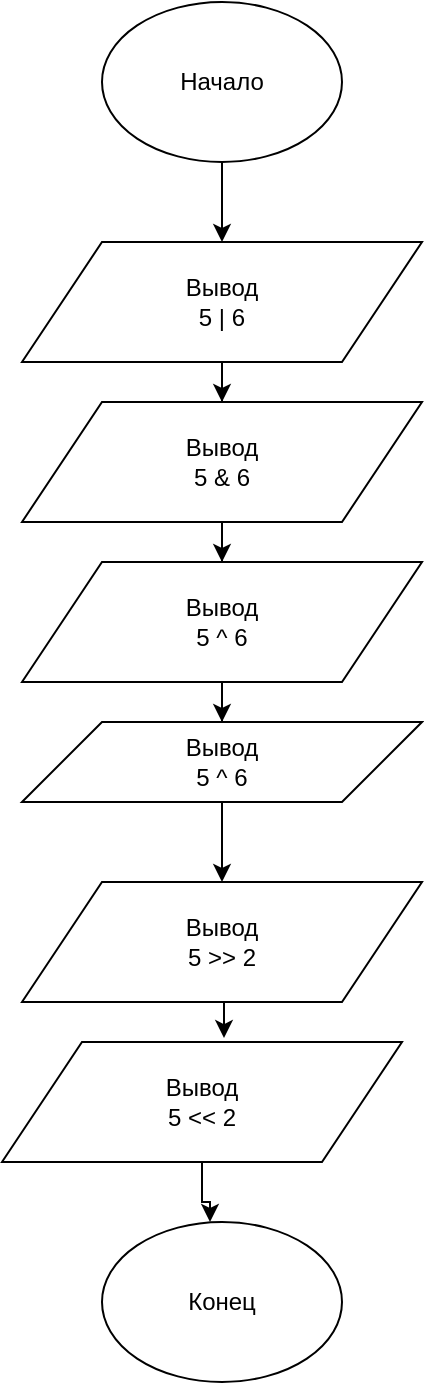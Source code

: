 <mxfile version="12.7.0" type="github" pages="4">
  <diagram id="YaBBu2WnJ9wpjTV0d0c0" name="les_1_task1">
    <mxGraphModel dx="750" dy="757" grid="1" gridSize="10" guides="1" tooltips="1" connect="1" arrows="1" fold="1" page="1" pageScale="1" pageWidth="827" pageHeight="1169" math="0" shadow="0">
      <root>
        <mxCell id="0"/>
        <mxCell id="1" parent="0"/>
        <mxCell id="82__e-P-q2fNU4EL_YBm-3" style="edgeStyle=orthogonalEdgeStyle;rounded=0;orthogonalLoop=1;jettySize=auto;html=1;exitX=0.5;exitY=1;exitDx=0;exitDy=0;entryX=0.5;entryY=0;entryDx=0;entryDy=0;" edge="1" parent="1" source="82__e-P-q2fNU4EL_YBm-1" target="82__e-P-q2fNU4EL_YBm-10">
          <mxGeometry relative="1" as="geometry">
            <mxPoint x="380" y="150" as="targetPoint"/>
          </mxGeometry>
        </mxCell>
        <mxCell id="82__e-P-q2fNU4EL_YBm-1" value="Начало" style="ellipse;whiteSpace=wrap;html=1;" vertex="1" parent="1">
          <mxGeometry x="320" y="50" width="120" height="80" as="geometry"/>
        </mxCell>
        <mxCell id="82__e-P-q2fNU4EL_YBm-5" style="edgeStyle=orthogonalEdgeStyle;rounded=0;orthogonalLoop=1;jettySize=auto;html=1;exitX=0.5;exitY=1;exitDx=0;exitDy=0;entryX=0.5;entryY=0;entryDx=0;entryDy=0;" edge="1" parent="1">
          <mxGeometry relative="1" as="geometry">
            <mxPoint x="380" y="210" as="sourcePoint"/>
            <mxPoint x="380" y="280" as="targetPoint"/>
          </mxGeometry>
        </mxCell>
        <mxCell id="82__e-P-q2fNU4EL_YBm-13" style="edgeStyle=orthogonalEdgeStyle;rounded=0;orthogonalLoop=1;jettySize=auto;html=1;exitX=0.5;exitY=1;exitDx=0;exitDy=0;" edge="1" parent="1" source="82__e-P-q2fNU4EL_YBm-10" target="82__e-P-q2fNU4EL_YBm-11">
          <mxGeometry relative="1" as="geometry"/>
        </mxCell>
        <mxCell id="82__e-P-q2fNU4EL_YBm-10" value="Вывод&lt;br&gt;&lt;div&gt;5 | 6&lt;/div&gt;" style="shape=parallelogram;perimeter=parallelogramPerimeter;whiteSpace=wrap;html=1;" vertex="1" parent="1">
          <mxGeometry x="280" y="170" width="200" height="60" as="geometry"/>
        </mxCell>
        <mxCell id="82__e-P-q2fNU4EL_YBm-14" style="edgeStyle=orthogonalEdgeStyle;rounded=0;orthogonalLoop=1;jettySize=auto;html=1;exitX=0.5;exitY=1;exitDx=0;exitDy=0;" edge="1" parent="1" source="82__e-P-q2fNU4EL_YBm-11" target="82__e-P-q2fNU4EL_YBm-12">
          <mxGeometry relative="1" as="geometry"/>
        </mxCell>
        <mxCell id="82__e-P-q2fNU4EL_YBm-11" value="Вывод&lt;br&gt;&lt;div&gt;5 &amp;amp; 6&lt;/div&gt;" style="shape=parallelogram;perimeter=parallelogramPerimeter;whiteSpace=wrap;html=1;" vertex="1" parent="1">
          <mxGeometry x="280" y="250" width="200" height="60" as="geometry"/>
        </mxCell>
        <mxCell id="82__e-P-q2fNU4EL_YBm-16" style="edgeStyle=orthogonalEdgeStyle;rounded=0;orthogonalLoop=1;jettySize=auto;html=1;exitX=0.5;exitY=1;exitDx=0;exitDy=0;" edge="1" parent="1" source="82__e-P-q2fNU4EL_YBm-12" target="82__e-P-q2fNU4EL_YBm-15">
          <mxGeometry relative="1" as="geometry"/>
        </mxCell>
        <mxCell id="82__e-P-q2fNU4EL_YBm-12" value="Вывод&lt;br&gt;&lt;div&gt;5 ^ 6&lt;/div&gt;" style="shape=parallelogram;perimeter=parallelogramPerimeter;whiteSpace=wrap;html=1;" vertex="1" parent="1">
          <mxGeometry x="280" y="330" width="200" height="60" as="geometry"/>
        </mxCell>
        <mxCell id="82__e-P-q2fNU4EL_YBm-19" style="edgeStyle=orthogonalEdgeStyle;rounded=0;orthogonalLoop=1;jettySize=auto;html=1;entryX=0.5;entryY=0;entryDx=0;entryDy=0;" edge="1" parent="1" source="82__e-P-q2fNU4EL_YBm-15" target="82__e-P-q2fNU4EL_YBm-17">
          <mxGeometry relative="1" as="geometry"/>
        </mxCell>
        <mxCell id="82__e-P-q2fNU4EL_YBm-15" value="Вывод&lt;br&gt;&lt;div&gt;5 ^ 6&lt;br&gt;&lt;/div&gt;" style="shape=parallelogram;perimeter=parallelogramPerimeter;whiteSpace=wrap;html=1;" vertex="1" parent="1">
          <mxGeometry x="280" y="410" width="200" height="40" as="geometry"/>
        </mxCell>
        <mxCell id="82__e-P-q2fNU4EL_YBm-20" style="edgeStyle=orthogonalEdgeStyle;rounded=0;orthogonalLoop=1;jettySize=auto;html=1;exitX=0.5;exitY=1;exitDx=0;exitDy=0;entryX=0.555;entryY=-0.033;entryDx=0;entryDy=0;entryPerimeter=0;" edge="1" parent="1" source="82__e-P-q2fNU4EL_YBm-17" target="82__e-P-q2fNU4EL_YBm-18">
          <mxGeometry relative="1" as="geometry"/>
        </mxCell>
        <mxCell id="82__e-P-q2fNU4EL_YBm-17" value="Вывод&lt;br&gt;&lt;div&gt;5 &amp;gt;&amp;gt; 2&lt;br&gt;&lt;/div&gt;" style="shape=parallelogram;perimeter=parallelogramPerimeter;whiteSpace=wrap;html=1;" vertex="1" parent="1">
          <mxGeometry x="280" y="490" width="200" height="60" as="geometry"/>
        </mxCell>
        <mxCell id="82__e-P-q2fNU4EL_YBm-24" style="edgeStyle=orthogonalEdgeStyle;rounded=0;orthogonalLoop=1;jettySize=auto;html=1;entryX=0.45;entryY=0;entryDx=0;entryDy=0;entryPerimeter=0;" edge="1" parent="1" source="82__e-P-q2fNU4EL_YBm-18" target="82__e-P-q2fNU4EL_YBm-21">
          <mxGeometry relative="1" as="geometry"/>
        </mxCell>
        <mxCell id="82__e-P-q2fNU4EL_YBm-18" value="Вывод&lt;br&gt;&lt;div&gt;5 &amp;lt;&amp;lt; 2&lt;br&gt;&lt;/div&gt;" style="shape=parallelogram;perimeter=parallelogramPerimeter;whiteSpace=wrap;html=1;" vertex="1" parent="1">
          <mxGeometry x="270" y="570" width="200" height="60" as="geometry"/>
        </mxCell>
        <mxCell id="82__e-P-q2fNU4EL_YBm-21" value="Конец" style="ellipse;whiteSpace=wrap;html=1;" vertex="1" parent="1">
          <mxGeometry x="320" y="660" width="120" height="80" as="geometry"/>
        </mxCell>
      </root>
    </mxGraphModel>
  </diagram>
  <diagram id="mPgqT0AFrsclIj7CpF9H" name="les_1_task2">
    <mxGraphModel dx="527" dy="891" grid="1" gridSize="10" guides="1" tooltips="1" connect="1" arrows="1" fold="1" page="1" pageScale="1" pageWidth="826" pageHeight="1169" math="0" shadow="0">
      <root>
        <mxCell id="St0HZpNQQrFdOE8dVEdz-0"/>
        <mxCell id="St0HZpNQQrFdOE8dVEdz-1" parent="St0HZpNQQrFdOE8dVEdz-0"/>
        <mxCell id="St0HZpNQQrFdOE8dVEdz-4" style="edgeStyle=orthogonalEdgeStyle;rounded=0;orthogonalLoop=1;jettySize=auto;html=1;exitX=0.5;exitY=1;exitDx=0;exitDy=0;" edge="1" parent="St0HZpNQQrFdOE8dVEdz-1" source="St0HZpNQQrFdOE8dVEdz-2" target="St0HZpNQQrFdOE8dVEdz-3">
          <mxGeometry relative="1" as="geometry"/>
        </mxCell>
        <mxCell id="St0HZpNQQrFdOE8dVEdz-2" value="Начало" style="ellipse;whiteSpace=wrap;html=1;" vertex="1" parent="St0HZpNQQrFdOE8dVEdz-1">
          <mxGeometry x="352.12" y="110" width="120" height="80" as="geometry"/>
        </mxCell>
        <mxCell id="St0HZpNQQrFdOE8dVEdz-10" style="edgeStyle=orthogonalEdgeStyle;rounded=0;orthogonalLoop=1;jettySize=auto;html=1;entryX=0.5;entryY=0;entryDx=0;entryDy=0;" edge="1" parent="St0HZpNQQrFdOE8dVEdz-1" source="St0HZpNQQrFdOE8dVEdz-3" target="St0HZpNQQrFdOE8dVEdz-8">
          <mxGeometry relative="1" as="geometry"/>
        </mxCell>
        <mxCell id="St0HZpNQQrFdOE8dVEdz-3" value="&lt;div&gt;Ввод&lt;/div&gt;x1, y1, x2, y2" style="shape=parallelogram;perimeter=parallelogramPerimeter;whiteSpace=wrap;html=1;" vertex="1" parent="St0HZpNQQrFdOE8dVEdz-1">
          <mxGeometry x="352.12" y="240" width="120" height="60" as="geometry"/>
        </mxCell>
        <mxCell id="St0HZpNQQrFdOE8dVEdz-14" style="edgeStyle=orthogonalEdgeStyle;rounded=0;orthogonalLoop=1;jettySize=auto;html=1;entryX=0.5;entryY=0;entryDx=0;entryDy=0;" edge="1" parent="St0HZpNQQrFdOE8dVEdz-1" source="St0HZpNQQrFdOE8dVEdz-6" target="St0HZpNQQrFdOE8dVEdz-13">
          <mxGeometry relative="1" as="geometry"/>
        </mxCell>
        <mxCell id="St0HZpNQQrFdOE8dVEdz-6" value="&lt;div&gt;Вывод&lt;/div&gt;&lt;div&gt;y = kx + b&lt;br&gt;&lt;/div&gt;" style="shape=parallelogram;perimeter=parallelogramPerimeter;whiteSpace=wrap;html=1;" vertex="1" parent="St0HZpNQQrFdOE8dVEdz-1">
          <mxGeometry x="352.18" y="510" width="120" height="60" as="geometry"/>
        </mxCell>
        <mxCell id="St0HZpNQQrFdOE8dVEdz-11" style="edgeStyle=orthogonalEdgeStyle;rounded=0;orthogonalLoop=1;jettySize=auto;html=1;exitX=0.5;exitY=1;exitDx=0;exitDy=0;entryX=0.5;entryY=0;entryDx=0;entryDy=0;" edge="1" parent="St0HZpNQQrFdOE8dVEdz-1" source="St0HZpNQQrFdOE8dVEdz-8" target="St0HZpNQQrFdOE8dVEdz-9">
          <mxGeometry relative="1" as="geometry"/>
        </mxCell>
        <mxCell id="St0HZpNQQrFdOE8dVEdz-8" value="k = (y1-y2)/(x1-x2)" style="rounded=0;whiteSpace=wrap;html=1;" vertex="1" parent="St0HZpNQQrFdOE8dVEdz-1">
          <mxGeometry x="352" y="330" width="120" height="60" as="geometry"/>
        </mxCell>
        <mxCell id="St0HZpNQQrFdOE8dVEdz-12" style="edgeStyle=orthogonalEdgeStyle;rounded=0;orthogonalLoop=1;jettySize=auto;html=1;exitX=0.5;exitY=1;exitDx=0;exitDy=0;entryX=0.5;entryY=0;entryDx=0;entryDy=0;" edge="1" parent="St0HZpNQQrFdOE8dVEdz-1" source="St0HZpNQQrFdOE8dVEdz-9" target="St0HZpNQQrFdOE8dVEdz-6">
          <mxGeometry relative="1" as="geometry"/>
        </mxCell>
        <mxCell id="St0HZpNQQrFdOE8dVEdz-9" value="b = y2 - kx2" style="rounded=0;whiteSpace=wrap;html=1;" vertex="1" parent="St0HZpNQQrFdOE8dVEdz-1">
          <mxGeometry x="352" y="420" width="120" height="60" as="geometry"/>
        </mxCell>
        <mxCell id="St0HZpNQQrFdOE8dVEdz-13" value="Конец" style="ellipse;whiteSpace=wrap;html=1;" vertex="1" parent="St0HZpNQQrFdOE8dVEdz-1">
          <mxGeometry x="352" y="620" width="120" height="80" as="geometry"/>
        </mxCell>
      </root>
    </mxGraphModel>
  </diagram>
  <diagram id="UaP6BT2xlU4XX5Bij95w" name="les_1_task3">
    <mxGraphModel dx="448" dy="757" grid="1" gridSize="10" guides="1" tooltips="1" connect="1" arrows="1" fold="1" page="1" pageScale="1" pageWidth="826" pageHeight="1169" math="0" shadow="0">
      <root>
        <mxCell id="j7mpf0ukL9SEayOR3bIo-0"/>
        <mxCell id="j7mpf0ukL9SEayOR3bIo-1" parent="j7mpf0ukL9SEayOR3bIo-0"/>
        <mxCell id="j7mpf0ukL9SEayOR3bIo-4" style="edgeStyle=orthogonalEdgeStyle;rounded=0;orthogonalLoop=1;jettySize=auto;html=1;exitX=0.5;exitY=1;exitDx=0;exitDy=0;entryX=0.5;entryY=0;entryDx=0;entryDy=0;" edge="1" parent="j7mpf0ukL9SEayOR3bIo-1" source="j7mpf0ukL9SEayOR3bIo-2" target="j7mpf0ukL9SEayOR3bIo-3">
          <mxGeometry relative="1" as="geometry"/>
        </mxCell>
        <mxCell id="j7mpf0ukL9SEayOR3bIo-2" value="Начало" style="ellipse;whiteSpace=wrap;html=1;" vertex="1" parent="j7mpf0ukL9SEayOR3bIo-1">
          <mxGeometry x="353" y="80" width="120" height="80" as="geometry"/>
        </mxCell>
        <mxCell id="j7mpf0ukL9SEayOR3bIo-6" style="edgeStyle=orthogonalEdgeStyle;rounded=0;orthogonalLoop=1;jettySize=auto;html=1;exitX=0.5;exitY=1;exitDx=0;exitDy=0;entryX=0.5;entryY=0;entryDx=0;entryDy=0;" edge="1" parent="j7mpf0ukL9SEayOR3bIo-1" source="j7mpf0ukL9SEayOR3bIo-3" target="j7mpf0ukL9SEayOR3bIo-20">
          <mxGeometry relative="1" as="geometry">
            <mxPoint x="413" y="310" as="targetPoint"/>
          </mxGeometry>
        </mxCell>
        <mxCell id="j7mpf0ukL9SEayOR3bIo-3" value="&lt;div&gt;Ввод&lt;/div&gt;&lt;div&gt;a, b&lt;br&gt;&lt;/div&gt;" style="shape=parallelogram;perimeter=parallelogramPerimeter;whiteSpace=wrap;html=1;" vertex="1" parent="j7mpf0ukL9SEayOR3bIo-1">
          <mxGeometry x="353" y="210" width="120" height="60" as="geometry"/>
        </mxCell>
        <mxCell id="j7mpf0ukL9SEayOR3bIo-31" style="edgeStyle=orthogonalEdgeStyle;rounded=0;orthogonalLoop=1;jettySize=auto;html=1;exitX=0.5;exitY=1;exitDx=0;exitDy=0;" edge="1" parent="j7mpf0ukL9SEayOR3bIo-1" source="j7mpf0ukL9SEayOR3bIo-14">
          <mxGeometry relative="1" as="geometry">
            <mxPoint x="410" y="760" as="targetPoint"/>
          </mxGeometry>
        </mxCell>
        <mxCell id="j7mpf0ukL9SEayOR3bIo-14" value="&lt;div&gt;Вывод&lt;/div&gt;&lt;div&gt;random.float(a,b)&lt;br&gt;&lt;/div&gt;" style="shape=parallelogram;perimeter=parallelogramPerimeter;whiteSpace=wrap;html=1;" vertex="1" parent="j7mpf0ukL9SEayOR3bIo-1">
          <mxGeometry x="280" y="550" width="157" height="60" as="geometry"/>
        </mxCell>
        <mxCell id="j7mpf0ukL9SEayOR3bIo-32" style="edgeStyle=orthogonalEdgeStyle;rounded=0;orthogonalLoop=1;jettySize=auto;html=1;exitX=0.5;exitY=1;exitDx=0;exitDy=0;entryX=0.5;entryY=0;entryDx=0;entryDy=0;" edge="1" parent="j7mpf0ukL9SEayOR3bIo-1" source="j7mpf0ukL9SEayOR3bIo-15" target="j7mpf0ukL9SEayOR3bIo-18">
          <mxGeometry relative="1" as="geometry"/>
        </mxCell>
        <mxCell id="j7mpf0ukL9SEayOR3bIo-15" value="&lt;div&gt;Вывод&lt;/div&gt;&lt;div&gt;random.int(a,b)&lt;/div&gt;" style="shape=parallelogram;perimeter=parallelogramPerimeter;whiteSpace=wrap;html=1;" vertex="1" parent="j7mpf0ukL9SEayOR3bIo-1">
          <mxGeometry x="495.75" y="450" width="165.5" height="60" as="geometry"/>
        </mxCell>
        <mxCell id="j7mpf0ukL9SEayOR3bIo-19" style="edgeStyle=orthogonalEdgeStyle;rounded=0;orthogonalLoop=1;jettySize=auto;html=1;exitX=0.5;exitY=1;exitDx=0;exitDy=0;" edge="1" parent="j7mpf0ukL9SEayOR3bIo-1" target="j7mpf0ukL9SEayOR3bIo-18">
          <mxGeometry relative="1" as="geometry">
            <mxPoint x="413" y="720" as="sourcePoint"/>
          </mxGeometry>
        </mxCell>
        <mxCell id="j7mpf0ukL9SEayOR3bIo-18" value="Конец" style="ellipse;whiteSpace=wrap;html=1;" vertex="1" parent="j7mpf0ukL9SEayOR3bIo-1">
          <mxGeometry x="353" y="760" width="120" height="80" as="geometry"/>
        </mxCell>
        <mxCell id="j7mpf0ukL9SEayOR3bIo-21" value="a" style="edgeStyle=orthogonalEdgeStyle;rounded=0;orthogonalLoop=1;jettySize=auto;html=1;exitX=1;exitY=0.5;exitDx=0;exitDy=0;entryX=0.5;entryY=0;entryDx=0;entryDy=0;" edge="1" parent="j7mpf0ukL9SEayOR3bIo-1" source="j7mpf0ukL9SEayOR3bIo-20" target="j7mpf0ukL9SEayOR3bIo-15">
          <mxGeometry relative="1" as="geometry"/>
        </mxCell>
        <mxCell id="j7mpf0ukL9SEayOR3bIo-22" value="НЕТ" style="text;html=1;align=center;verticalAlign=middle;resizable=0;points=[];labelBackgroundColor=#ffffff;" vertex="1" connectable="0" parent="j7mpf0ukL9SEayOR3bIo-21">
          <mxGeometry x="-0.148" y="-4" relative="1" as="geometry">
            <mxPoint x="-73" y="-34" as="offset"/>
          </mxGeometry>
        </mxCell>
        <mxCell id="j7mpf0ukL9SEayOR3bIo-25" style="edgeStyle=orthogonalEdgeStyle;rounded=0;orthogonalLoop=1;jettySize=auto;html=1;exitX=0;exitY=0.5;exitDx=0;exitDy=0;entryX=0.5;entryY=0;entryDx=0;entryDy=0;" edge="1" parent="j7mpf0ukL9SEayOR3bIo-1" source="j7mpf0ukL9SEayOR3bIo-20" target="j7mpf0ukL9SEayOR3bIo-24">
          <mxGeometry relative="1" as="geometry"/>
        </mxCell>
        <mxCell id="j7mpf0ukL9SEayOR3bIo-20" value="a &amp;lt;&amp;gt; char" style="rhombus;whiteSpace=wrap;html=1;" vertex="1" parent="j7mpf0ukL9SEayOR3bIo-1">
          <mxGeometry x="370" y="330" width="100" height="100" as="geometry"/>
        </mxCell>
        <mxCell id="j7mpf0ukL9SEayOR3bIo-23" value="ДА" style="text;html=1;align=center;verticalAlign=middle;resizable=0;points=[];labelBackgroundColor=#ffffff;" vertex="1" connectable="0" parent="j7mpf0ukL9SEayOR3bIo-1">
          <mxGeometry x="430" y="380" as="geometry">
            <mxPoint x="-73" y="-34" as="offset"/>
          </mxGeometry>
        </mxCell>
        <mxCell id="j7mpf0ukL9SEayOR3bIo-28" style="edgeStyle=orthogonalEdgeStyle;rounded=0;orthogonalLoop=1;jettySize=auto;html=1;exitX=1;exitY=0.5;exitDx=0;exitDy=0;entryX=0.548;entryY=-0.033;entryDx=0;entryDy=0;entryPerimeter=0;" edge="1" parent="j7mpf0ukL9SEayOR3bIo-1" source="j7mpf0ukL9SEayOR3bIo-24" target="j7mpf0ukL9SEayOR3bIo-14">
          <mxGeometry relative="1" as="geometry"/>
        </mxCell>
        <mxCell id="j7mpf0ukL9SEayOR3bIo-29" style="edgeStyle=orthogonalEdgeStyle;rounded=0;orthogonalLoop=1;jettySize=auto;html=1;exitX=0;exitY=0.5;exitDx=0;exitDy=0;entryX=0.5;entryY=0;entryDx=0;entryDy=0;" edge="1" parent="j7mpf0ukL9SEayOR3bIo-1" source="j7mpf0ukL9SEayOR3bIo-24" target="j7mpf0ukL9SEayOR3bIo-26">
          <mxGeometry relative="1" as="geometry"/>
        </mxCell>
        <mxCell id="j7mpf0ukL9SEayOR3bIo-24" value="a содержит символ &#39;.&#39;" style="rhombus;whiteSpace=wrap;html=1;" vertex="1" parent="j7mpf0ukL9SEayOR3bIo-1">
          <mxGeometry x="200" y="420" width="100" height="100" as="geometry"/>
        </mxCell>
        <mxCell id="j7mpf0ukL9SEayOR3bIo-30" style="edgeStyle=orthogonalEdgeStyle;rounded=0;orthogonalLoop=1;jettySize=auto;html=1;exitX=0.5;exitY=1;exitDx=0;exitDy=0;entryX=0.5;entryY=0;entryDx=0;entryDy=0;" edge="1" parent="j7mpf0ukL9SEayOR3bIo-1" source="j7mpf0ukL9SEayOR3bIo-26" target="j7mpf0ukL9SEayOR3bIo-18">
          <mxGeometry relative="1" as="geometry"/>
        </mxCell>
        <mxCell id="j7mpf0ukL9SEayOR3bIo-26" value="Вывод&lt;div&gt;&lt;div&gt;random.char(a,b)&lt;/div&gt;&lt;/div&gt;" style="shape=parallelogram;perimeter=parallelogramPerimeter;whiteSpace=wrap;html=1;" vertex="1" parent="j7mpf0ukL9SEayOR3bIo-1">
          <mxGeometry x="50" y="554" width="165.5" height="60" as="geometry"/>
        </mxCell>
        <mxCell id="j7mpf0ukL9SEayOR3bIo-33" value="ДА" style="text;html=1;align=center;verticalAlign=middle;resizable=0;points=[];autosize=1;" vertex="1" parent="j7mpf0ukL9SEayOR3bIo-1">
          <mxGeometry x="289" y="431" width="30" height="20" as="geometry"/>
        </mxCell>
        <mxCell id="j7mpf0ukL9SEayOR3bIo-38" value="НЕТ" style="text;html=1;align=center;verticalAlign=middle;resizable=0;points=[];autosize=1;" vertex="1" parent="j7mpf0ukL9SEayOR3bIo-1">
          <mxGeometry x="160" y="431" width="40" height="20" as="geometry"/>
        </mxCell>
      </root>
    </mxGraphModel>
  </diagram>
  <diagram id="h3KA-UDxc-3o0s80E1Ag" name="les_1_task4">
    <mxGraphModel dx="1422" dy="769" grid="1" gridSize="10" guides="1" tooltips="1" connect="1" arrows="1" fold="1" page="1" pageScale="1" pageWidth="826" pageHeight="1169" math="0" shadow="0">
      <root>
        <mxCell id="ZRub3j6lRQqntSZlmvJg-0"/>
        <mxCell id="ZRub3j6lRQqntSZlmvJg-1" parent="ZRub3j6lRQqntSZlmvJg-0"/>
        <mxCell id="OtZh_rt4SisW76x3UQaW-2" style="edgeStyle=orthogonalEdgeStyle;rounded=0;orthogonalLoop=1;jettySize=auto;html=1;exitX=0.5;exitY=1;exitDx=0;exitDy=0;entryX=0.5;entryY=0;entryDx=0;entryDy=0;" edge="1" parent="ZRub3j6lRQqntSZlmvJg-1" source="OtZh_rt4SisW76x3UQaW-0" target="OtZh_rt4SisW76x3UQaW-1">
          <mxGeometry relative="1" as="geometry"/>
        </mxCell>
        <mxCell id="OtZh_rt4SisW76x3UQaW-0" value="Начало" style="ellipse;whiteSpace=wrap;html=1;" vertex="1" parent="ZRub3j6lRQqntSZlmvJg-1">
          <mxGeometry x="353" y="70" width="120" height="80" as="geometry"/>
        </mxCell>
        <mxCell id="OtZh_rt4SisW76x3UQaW-4" style="edgeStyle=orthogonalEdgeStyle;rounded=0;orthogonalLoop=1;jettySize=auto;html=1;exitX=0.5;exitY=1;exitDx=0;exitDy=0;entryX=0.5;entryY=0;entryDx=0;entryDy=0;" edge="1" parent="ZRub3j6lRQqntSZlmvJg-1" source="OtZh_rt4SisW76x3UQaW-1" target="OtZh_rt4SisW76x3UQaW-3">
          <mxGeometry relative="1" as="geometry"/>
        </mxCell>
        <mxCell id="OtZh_rt4SisW76x3UQaW-1" value="&lt;div&gt;Ввод&lt;br&gt;&lt;/div&gt;&lt;div&gt;a, b : char&lt;br&gt;&lt;/div&gt;" style="shape=parallelogram;perimeter=parallelogramPerimeter;whiteSpace=wrap;html=1;" vertex="1" parent="ZRub3j6lRQqntSZlmvJg-1">
          <mxGeometry x="353" y="180" width="120" height="60" as="geometry"/>
        </mxCell>
        <mxCell id="OtZh_rt4SisW76x3UQaW-7" style="edgeStyle=orthogonalEdgeStyle;rounded=0;orthogonalLoop=1;jettySize=auto;html=1;exitX=0.5;exitY=1;exitDx=0;exitDy=0;entryX=0.5;entryY=0;entryDx=0;entryDy=0;" edge="1" parent="ZRub3j6lRQqntSZlmvJg-1" source="OtZh_rt4SisW76x3UQaW-3" target="OtZh_rt4SisW76x3UQaW-5">
          <mxGeometry relative="1" as="geometry"/>
        </mxCell>
        <mxCell id="OtZh_rt4SisW76x3UQaW-3" value="&lt;div&gt;index_a&lt;/div&gt;&lt;div&gt;index_b&lt;/div&gt;&lt;div&gt;chars_between&lt;br&gt;&lt;/div&gt;" style="rounded=0;whiteSpace=wrap;html=1;" vertex="1" parent="ZRub3j6lRQqntSZlmvJg-1">
          <mxGeometry x="353" y="280" width="120" height="60" as="geometry"/>
        </mxCell>
        <mxCell id="OtZh_rt4SisW76x3UQaW-9" style="edgeStyle=orthogonalEdgeStyle;rounded=0;orthogonalLoop=1;jettySize=auto;html=1;exitX=0.5;exitY=1;exitDx=0;exitDy=0;entryX=0.5;entryY=0;entryDx=0;entryDy=0;" edge="1" parent="ZRub3j6lRQqntSZlmvJg-1" source="OtZh_rt4SisW76x3UQaW-5" target="OtZh_rt4SisW76x3UQaW-8">
          <mxGeometry relative="1" as="geometry"/>
        </mxCell>
        <mxCell id="OtZh_rt4SisW76x3UQaW-5" value="&lt;div&gt;Вывод&lt;br&gt;&lt;/div&gt;&lt;div&gt;&lt;br&gt;&lt;/div&gt;&lt;div&gt;index_a&lt;/div&gt;&lt;div&gt;index_b&lt;/div&gt;&lt;div&gt;chars_between&lt;br&gt;&lt;/div&gt;" style="shape=parallelogram;perimeter=parallelogramPerimeter;whiteSpace=wrap;html=1;" vertex="1" parent="ZRub3j6lRQqntSZlmvJg-1">
          <mxGeometry x="330" y="360" width="157" height="90" as="geometry"/>
        </mxCell>
        <mxCell id="OtZh_rt4SisW76x3UQaW-8" value="Конец" style="ellipse;whiteSpace=wrap;html=1;" vertex="1" parent="ZRub3j6lRQqntSZlmvJg-1">
          <mxGeometry x="353" y="500" width="120" height="80" as="geometry"/>
        </mxCell>
      </root>
    </mxGraphModel>
  </diagram>
</mxfile>
